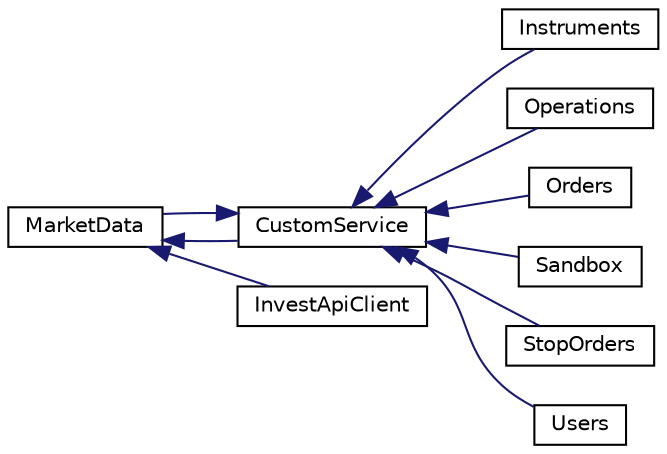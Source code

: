 digraph "Иерархия классов. Графический вид."
{
 // LATEX_PDF_SIZE
  edge [fontname="Helvetica",fontsize="10",labelfontname="Helvetica",labelfontsize="10"];
  node [fontname="Helvetica",fontsize="10",shape=record];
  rankdir="LR";
  Node2 [label="QObject",height=0.2,width=0.4,color="grey75", fillcolor="white", style="filled",tooltip=" "];
  Node2 -> Node0 [dir="back",color="midnightblue",fontsize="10",style="solid",fontname="Helvetica"];
  Node0 [label="CustomService",height=0.2,width=0.4,color="black", fillcolor="white", style="filled",URL="$class_custom_service.html",tooltip=" "];
  Node0 -> Node1 [dir="back",color="midnightblue",fontsize="10",style="solid",fontname="Helvetica"];
  Node1 [label="Instruments",height=0.2,width=0.4,color="black", fillcolor="white", style="filled",URL="$class_instruments.html",tooltip=" "];
  Node0 -> Node2 [dir="back",color="midnightblue",fontsize="10",style="solid",fontname="Helvetica"];
  Node2 [label="MarketData",height=0.2,width=0.4,color="black", fillcolor="white", style="filled",URL="$class_market_data.html",tooltip=" "];
  Node0 -> Node3 [dir="back",color="midnightblue",fontsize="10",style="solid",fontname="Helvetica"];
  Node3 [label="Operations",height=0.2,width=0.4,color="black", fillcolor="white", style="filled",URL="$class_operations.html",tooltip=" "];
  Node0 -> Node4 [dir="back",color="midnightblue",fontsize="10",style="solid",fontname="Helvetica"];
  Node4 [label="Orders",height=0.2,width=0.4,color="black", fillcolor="white", style="filled",URL="$class_orders.html",tooltip=" "];
  Node0 -> Node5 [dir="back",color="midnightblue",fontsize="10",style="solid",fontname="Helvetica"];
  Node5 [label="Sandbox",height=0.2,width=0.4,color="black", fillcolor="white", style="filled",URL="$class_sandbox.html",tooltip=" "];
  Node0 -> Node6 [dir="back",color="midnightblue",fontsize="10",style="solid",fontname="Helvetica"];
  Node6 [label="StopOrders",height=0.2,width=0.4,color="black", fillcolor="white", style="filled",URL="$class_stop_orders.html",tooltip=" "];
  Node0 -> Node7 [dir="back",color="midnightblue",fontsize="10",style="solid",fontname="Helvetica"];
  Node7 [label="Users",height=0.2,width=0.4,color="black", fillcolor="white", style="filled",URL="$class_users.html",tooltip=" "];
  Node2 -> Node11 [dir="back",color="midnightblue",fontsize="10",style="solid",fontname="Helvetica"];
  Node11 [label="InvestApiClient",height=0.2,width=0.4,color="black", fillcolor="white", style="filled",URL="$class_invest_api_client.html",tooltip="Qt client for Tinkoff invest API."];
}
